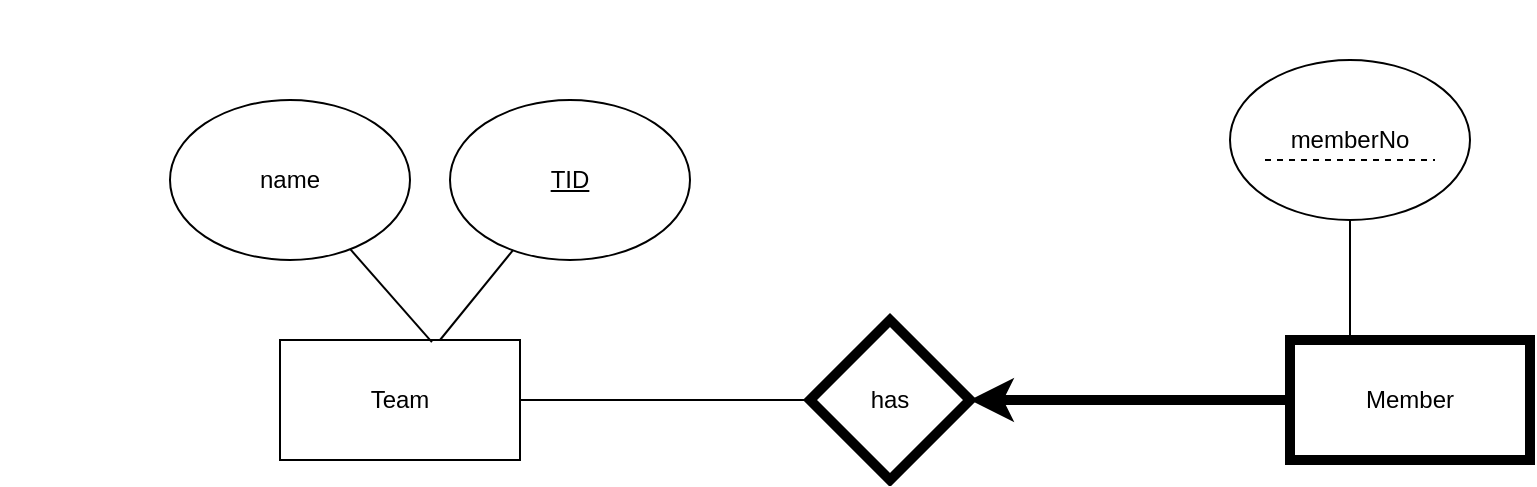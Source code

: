 <mxfile version="21.0.8" type="google"><diagram name="Page-1" id="UjvL9rYSLwc5ZC322nU1"><mxGraphModel grid="1" page="1" gridSize="10" guides="1" tooltips="1" connect="1" arrows="1" fold="1" pageScale="1" pageWidth="850" pageHeight="1100" math="0" shadow="0"><root><mxCell id="0"/><mxCell id="1" parent="0"/><mxCell id="YM5sXqH2tcFxVJoVsLib-2" value="Member" style="rounded=0;whiteSpace=wrap;html=1;strokeWidth=5;" vertex="1" parent="1"><mxGeometry x="30" y="280" width="120" height="60" as="geometry"/></mxCell><mxCell id="YM5sXqH2tcFxVJoVsLib-3" value="memberNo" style="ellipse;whiteSpace=wrap;html=1;fontStyle=0" vertex="1" parent="1"><mxGeometry y="140" width="120" height="80" as="geometry"/></mxCell><mxCell id="YM5sXqH2tcFxVJoVsLib-5" value="" style="endArrow=none;html=1;rounded=0;entryX=0.25;entryY=0;entryDx=0;entryDy=0;" edge="1" parent="1" source="YM5sXqH2tcFxVJoVsLib-3" target="YM5sXqH2tcFxVJoVsLib-2"><mxGeometry width="50" height="50" relative="1" as="geometry"><mxPoint x="-20" y="290" as="sourcePoint"/><mxPoint x="30" y="240" as="targetPoint"/></mxGeometry></mxCell><mxCell id="YM5sXqH2tcFxVJoVsLib-8" value="has" style="rhombus;whiteSpace=wrap;html=1;strokeWidth=5;" vertex="1" parent="1"><mxGeometry x="-210" y="270" width="80" height="80" as="geometry"/></mxCell><mxCell id="YM5sXqH2tcFxVJoVsLib-9" value="" style="group" connectable="0" vertex="1" parent="1"><mxGeometry x="-615" y="110" width="380" height="230" as="geometry"/></mxCell><mxCell id="YM5sXqH2tcFxVJoVsLib-10" value="Team" style="rounded=0;whiteSpace=wrap;html=1;" vertex="1" parent="YM5sXqH2tcFxVJoVsLib-9"><mxGeometry x="140" y="170" width="120" height="60" as="geometry"/></mxCell><mxCell id="YM5sXqH2tcFxVJoVsLib-13" value="&lt;u&gt;TID&lt;/u&gt;" style="ellipse;whiteSpace=wrap;html=1;" vertex="1" parent="YM5sXqH2tcFxVJoVsLib-9"><mxGeometry x="225" y="50" width="120" height="80" as="geometry"/></mxCell><mxCell id="YM5sXqH2tcFxVJoVsLib-14" value="name" style="ellipse;whiteSpace=wrap;html=1;" vertex="1" parent="YM5sXqH2tcFxVJoVsLib-9"><mxGeometry x="85" y="50" width="120" height="80" as="geometry"/></mxCell><mxCell id="YM5sXqH2tcFxVJoVsLib-15" value="" style="endArrow=none;html=1;rounded=0;" edge="1" parent="YM5sXqH2tcFxVJoVsLib-9" target="YM5sXqH2tcFxVJoVsLib-13"><mxGeometry width="50" height="50" relative="1" as="geometry"><mxPoint x="220" y="170" as="sourcePoint"/><mxPoint x="270" y="120" as="targetPoint"/></mxGeometry></mxCell><mxCell id="YM5sXqH2tcFxVJoVsLib-16" value="" style="endArrow=none;html=1;rounded=0;exitX=0.633;exitY=0.017;exitDx=0;exitDy=0;exitPerimeter=0;" edge="1" parent="YM5sXqH2tcFxVJoVsLib-9" source="YM5sXqH2tcFxVJoVsLib-10" target="YM5sXqH2tcFxVJoVsLib-14"><mxGeometry width="50" height="50" relative="1" as="geometry"><mxPoint x="200" y="150" as="sourcePoint"/><mxPoint x="250" y="100" as="targetPoint"/></mxGeometry></mxCell><mxCell id="YM5sXqH2tcFxVJoVsLib-19" value="" style="endArrow=none;html=1;rounded=0;" edge="1" parent="1" source="YM5sXqH2tcFxVJoVsLib-10" target="YM5sXqH2tcFxVJoVsLib-8"><mxGeometry width="50" height="50" relative="1" as="geometry"><mxPoint x="-500" y="546" as="sourcePoint"/><mxPoint x="-152" y="526" as="targetPoint"/></mxGeometry></mxCell><mxCell id="YM5sXqH2tcFxVJoVsLib-20" value="" style="endArrow=classic;html=1;rounded=0;strokeWidth=5;" edge="1" parent="1" source="YM5sXqH2tcFxVJoVsLib-2" target="YM5sXqH2tcFxVJoVsLib-8"><mxGeometry width="50" height="50" relative="1" as="geometry"><mxPoint x="82" y="360" as="sourcePoint"/><mxPoint x="-98" y="502" as="targetPoint"/></mxGeometry></mxCell><mxCell id="YM5sXqH2tcFxVJoVsLib-22" value="" style="html=1;labelBackgroundColor=#ffffff;endArrow=none;endFill=0;jettySize=auto;orthogonalLoop=1;strokeWidth=1;dashed=1;fontSize=14;rounded=0;" edge="1" parent="1"><mxGeometry width="60" height="60" relative="1" as="geometry"><mxPoint x="17.5" y="190" as="sourcePoint"/><mxPoint x="102.5" y="190" as="targetPoint"/></mxGeometry></mxCell></root></mxGraphModel></diagram></mxfile>
